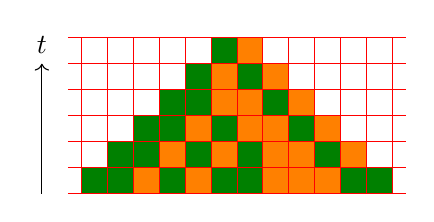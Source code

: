 \begin{tikzpicture}[scale=0.33, anchor=center]   

		
		\xdefinecolor{darkgreen}{RGB}{0,128,0}
		
		\draw[help lines, red] (-0.5,0) grid +(13,6);
		
		\filldraw[help lines, draw=red, fill=darkgreen] (0,0) rectangle + (1,1);
		\filldraw[help lines, draw=red, fill=darkgreen] (1,0) rectangle + (1,1);
		\filldraw[help lines, draw=red, fill=orange] (2,0) rectangle + (1,1);
		\filldraw[help lines, draw=red, fill=darkgreen] (3,0) rectangle + (1,1);
		\filldraw[help lines, draw=red, fill=orange] (4,0) rectangle + (1,1);
		\filldraw[help lines, draw=red, fill=darkgreen] (5,0) rectangle + (1,1);
		\filldraw[help lines, draw=red, fill=darkgreen] (6,0) rectangle + (1,1);
		\filldraw[help lines, draw=red, fill=orange] (7,0) rectangle + (1,1);
		\filldraw[help lines, draw=red, fill=orange] (8,0) rectangle + (1,1);
		\filldraw[help lines, draw=red, fill=orange] (9,0) rectangle + (1,1);
		\filldraw[help lines, draw=red, fill=darkgreen] (10,0) rectangle + (1,1);
		\filldraw[help lines, draw=red, fill=darkgreen] (11,0) rectangle + (1,1);
			
		\filldraw[help lines, draw=red, fill=darkgreen] (1,1) rectangle + (1,1);
		\filldraw[help lines, draw=red, fill=darkgreen] (2,1) rectangle + (1,1);
		\filldraw[help lines, draw=red, fill=orange] (3,1) rectangle + (1,1);
		\filldraw[help lines, draw=red, fill=darkgreen] (4,1) rectangle + (1,1);
		\filldraw[help lines, draw=red, fill=orange] (5,1) rectangle + (1,1);
		\filldraw[help lines, draw=red, fill=darkgreen] (6,1) rectangle + (1,1);
		\filldraw[help lines, draw=red, fill=orange] (7,1) rectangle + (1,1);
		\filldraw[help lines, draw=red, fill=orange] (8,1) rectangle + (1,1);
		\filldraw[help lines, draw=red, fill=darkgreen] (9,1) rectangle + (1,1);
		\filldraw[help lines, draw=red, fill=orange] (10,1) rectangle + (1,1);
		
		\filldraw[help lines, draw=red, fill=darkgreen] (2,2) rectangle + (1,1);
		\filldraw[help lines, draw=red, fill=darkgreen] (3,2) rectangle + (1,1);
		\filldraw[help lines, draw=red, fill=orange] (4,2) rectangle + (1,1);
		\filldraw[help lines, draw=red, fill=darkgreen] (5,2) rectangle + (1,1);
		\filldraw[help lines, draw=red, fill=orange] (6,2) rectangle + (1,1);
		\filldraw[help lines, draw=red, fill=orange] (7,2) rectangle + (1,1);
		\filldraw[help lines, draw=red, fill=darkgreen] (8,2) rectangle + (1,1);
		\filldraw[help lines, draw=red, fill=orange] (9,2) rectangle + (1,1);
		
		\filldraw[help lines, draw=red, fill=darkgreen] (3,3) rectangle + (1,1);
		\filldraw[help lines, draw=red, fill=darkgreen] (4,3) rectangle + (1,1);
		\filldraw[help lines, draw=red, fill=orange] (5,3) rectangle + (1,1);
		\filldraw[help lines, draw=red, fill=orange] (6,3) rectangle + (1,1);
		\filldraw[help lines, draw=red, fill=darkgreen] (7,3) rectangle + (1,1);
		\filldraw[help lines, draw=red, fill=orange] (8,3) rectangle + (1,1);
		
		\filldraw[help lines, draw=red, fill=darkgreen] (4,4) rectangle + (1,1);
		\filldraw[help lines, draw=red, fill=orange] (5,4) rectangle + (1,1);
		\filldraw[help lines, draw=red, fill=darkgreen] (6,4) rectangle + (1,1);
		\filldraw[help lines, draw=red, fill=orange] (7,4) rectangle + (1,1);
		
		\filldraw[help lines, draw=red, fill=darkgreen] (5,5) rectangle + (1,1);
		\filldraw[help lines, draw=red, fill=orange] (6,5) rectangle + (1,1);
		
		\draw[->] (-1.5,0)--(-1.5,5) node[above]{$t$};



		
\end{tikzpicture}  